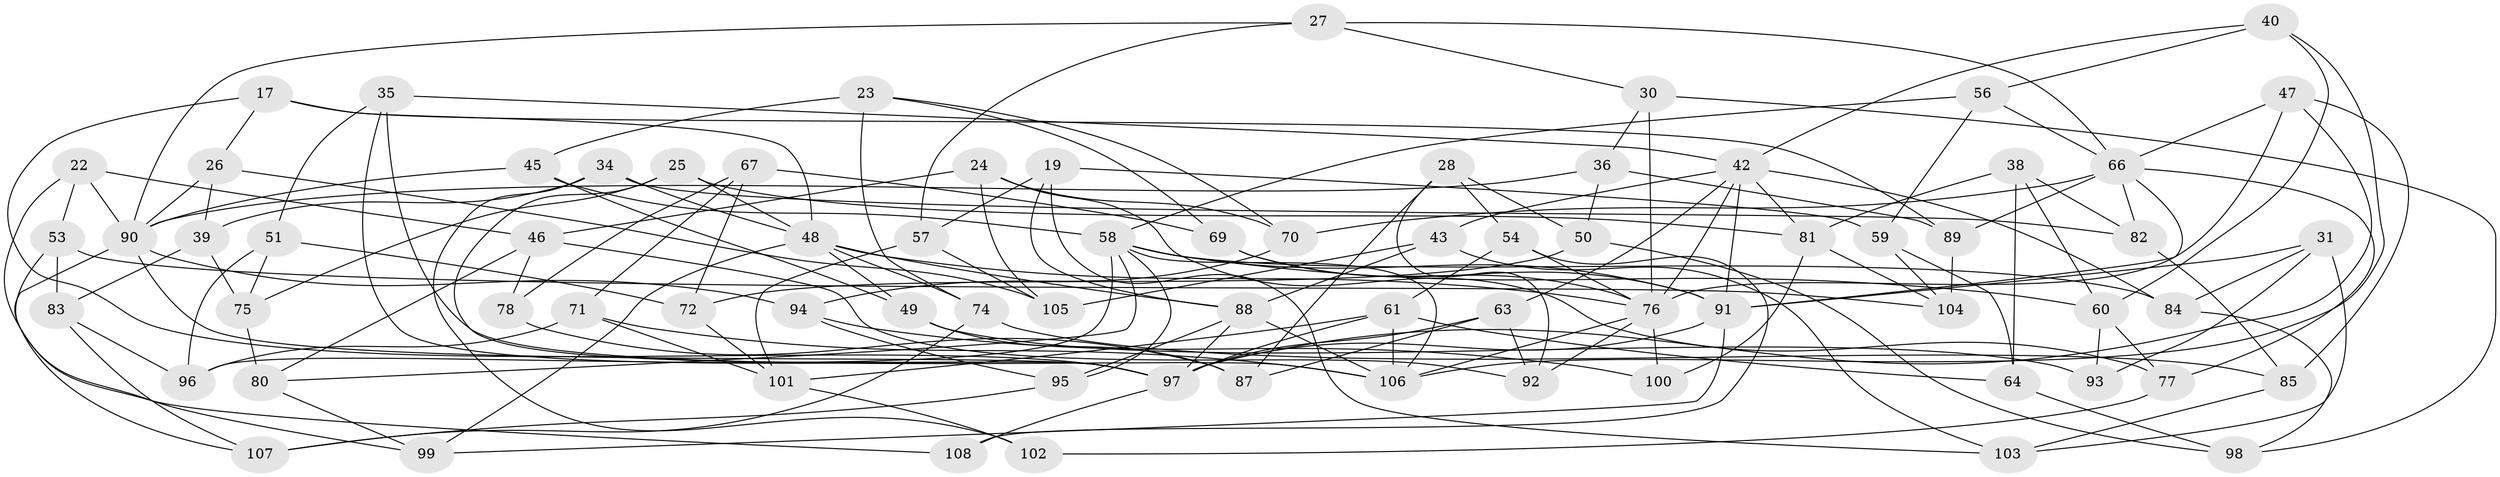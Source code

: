 // original degree distribution, {4: 1.0}
// Generated by graph-tools (version 1.1) at 2025/04/03/04/25 22:04:15]
// undirected, 75 vertices, 170 edges
graph export_dot {
graph [start="1"]
  node [color=gray90,style=filled];
  17;
  19;
  22;
  23;
  24;
  25;
  26;
  27;
  28;
  30;
  31;
  34;
  35;
  36;
  38;
  39;
  40;
  42 [super="+15+33"];
  43;
  45;
  46 [super="+16"];
  47;
  48 [super="+7+11"];
  49;
  50;
  51;
  53;
  54;
  56;
  57;
  58 [super="+5+41+55"];
  59;
  60 [super="+14"];
  61 [super="+44"];
  63;
  64;
  66 [super="+1+21"];
  67;
  69;
  70;
  71;
  72;
  74;
  75;
  76 [super="+65+68"];
  77;
  78;
  80;
  81 [super="+79"];
  82;
  83;
  84;
  85;
  87;
  88 [super="+12+20+62"];
  89;
  90 [super="+29"];
  91 [super="+52"];
  92;
  93;
  94;
  95;
  96;
  97 [super="+10+32"];
  98;
  99;
  100;
  101 [super="+86"];
  102;
  103;
  104;
  105;
  106 [super="+73"];
  107;
  108;
  17 -- 26;
  17 -- 97;
  17 -- 48;
  17 -- 89;
  19 -- 57;
  19 -- 103;
  19 -- 59;
  19 -- 88;
  22 -- 53;
  22 -- 108;
  22 -- 46;
  22 -- 90;
  23 -- 69;
  23 -- 74;
  23 -- 70;
  23 -- 45;
  24 -- 77;
  24 -- 70;
  24 -- 46;
  24 -- 105;
  25 -- 81;
  25 -- 48;
  25 -- 75;
  25 -- 97;
  26 -- 105;
  26 -- 39;
  26 -- 90;
  27 -- 30;
  27 -- 57;
  27 -- 90;
  27 -- 66;
  28 -- 92;
  28 -- 54;
  28 -- 50;
  28 -- 87;
  30 -- 98;
  30 -- 36;
  30 -- 76;
  31 -- 93;
  31 -- 103;
  31 -- 84;
  31 -- 91;
  34 -- 102;
  34 -- 39;
  34 -- 82;
  34 -- 48;
  35 -- 51;
  35 -- 97;
  35 -- 106;
  35 -- 42;
  36 -- 50;
  36 -- 89;
  36 -- 90;
  38 -- 82;
  38 -- 64;
  38 -- 60;
  38 -- 81;
  39 -- 75;
  39 -- 83;
  40 -- 56;
  40 -- 60;
  40 -- 106;
  40 -- 42;
  42 -- 43;
  42 -- 76;
  42 -- 91;
  42 -- 63;
  42 -- 81;
  42 -- 84;
  43 -- 105;
  43 -- 103;
  43 -- 88;
  45 -- 58;
  45 -- 49;
  45 -- 90;
  46 -- 78 [weight=2];
  46 -- 92;
  46 -- 80;
  47 -- 97;
  47 -- 85;
  47 -- 66;
  47 -- 76;
  48 -- 74;
  48 -- 99;
  48 -- 49;
  48 -- 88;
  48 -- 76;
  49 -- 93;
  49 -- 87;
  50 -- 98;
  50 -- 72;
  51 -- 72;
  51 -- 75;
  51 -- 96;
  53 -- 104;
  53 -- 83;
  53 -- 99;
  54 -- 108;
  54 -- 61;
  54 -- 76;
  56 -- 66;
  56 -- 58;
  56 -- 59;
  57 -- 105;
  57 -- 101;
  58 -- 84;
  58 -- 96;
  58 -- 80;
  58 -- 60;
  58 -- 106 [weight=2];
  58 -- 95;
  58 -- 91;
  59 -- 64;
  59 -- 104;
  60 -- 93 [weight=2];
  60 -- 77;
  61 -- 64;
  61 -- 97;
  61 -- 101;
  61 -- 106 [weight=2];
  63 -- 92;
  63 -- 87;
  63 -- 97;
  64 -- 98;
  66 -- 82;
  66 -- 91;
  66 -- 70;
  66 -- 89;
  66 -- 77;
  67 -- 71;
  67 -- 72;
  67 -- 69;
  67 -- 78;
  69 -- 76;
  69 -- 91;
  70 -- 94;
  71 -- 96;
  71 -- 101;
  71 -- 106;
  72 -- 101;
  74 -- 107;
  74 -- 85;
  75 -- 80;
  76 -- 100;
  76 -- 106 [weight=2];
  76 -- 92;
  77 -- 102;
  78 -- 87;
  80 -- 99;
  81 -- 100 [weight=2];
  81 -- 104;
  82 -- 85;
  83 -- 96;
  83 -- 107;
  84 -- 98;
  85 -- 103;
  88 -- 97 [weight=3];
  88 -- 106 [weight=3];
  88 -- 95;
  89 -- 104;
  90 -- 107;
  90 -- 97;
  90 -- 94;
  91 -- 99;
  91 -- 97 [weight=2];
  94 -- 95;
  94 -- 100;
  95 -- 107;
  97 -- 108 [weight=2];
  101 -- 102 [weight=2];
}
